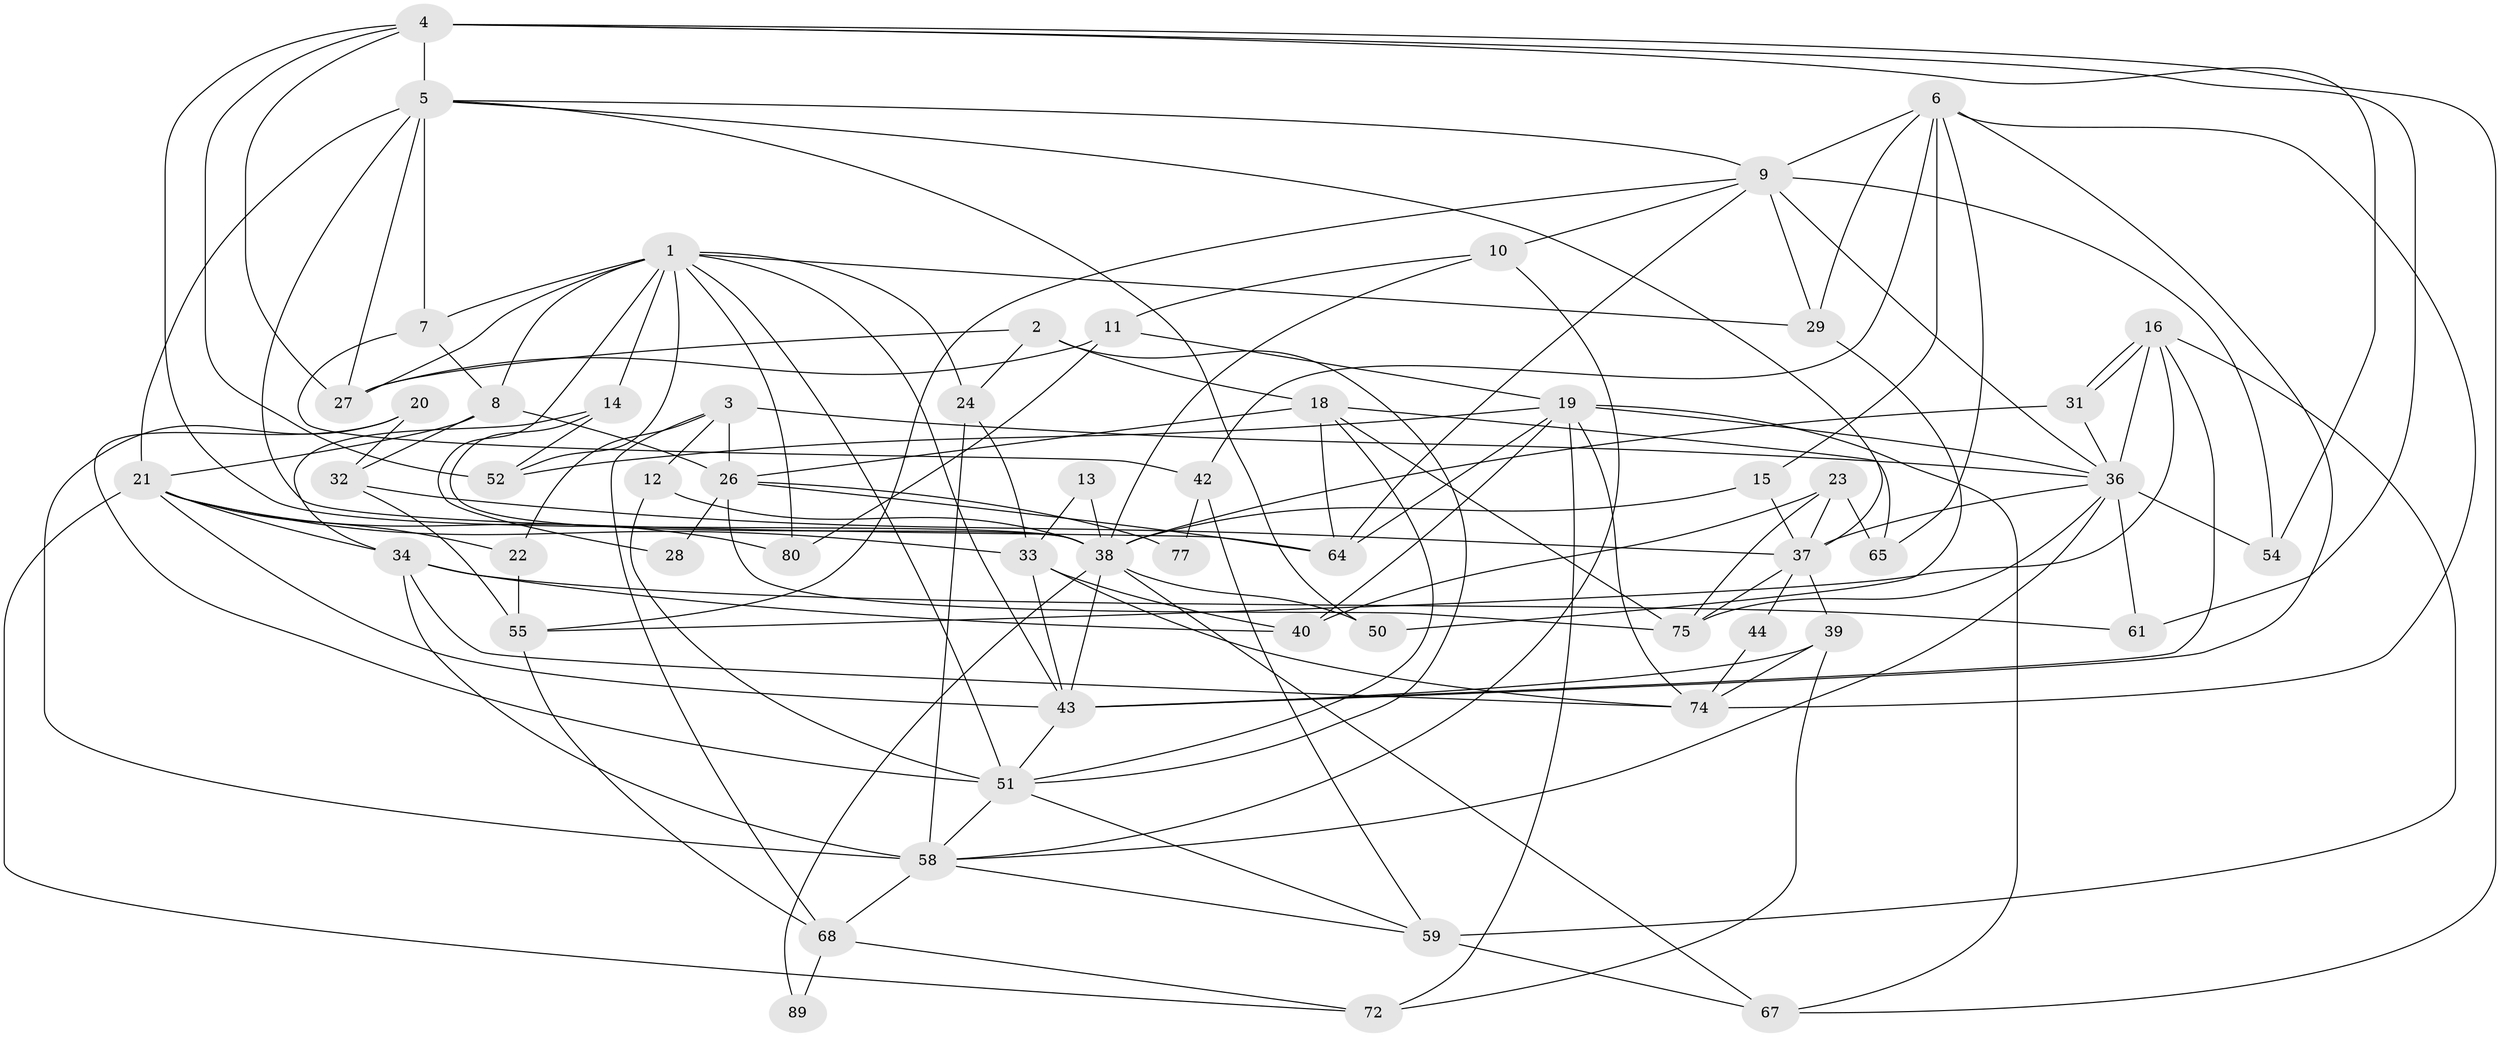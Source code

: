 // original degree distribution, {7: 0.044444444444444446, 4: 0.26666666666666666, 5: 0.14444444444444443, 2: 0.16666666666666666, 3: 0.25555555555555554, 8: 0.011111111111111112, 6: 0.1, 10: 0.011111111111111112}
// Generated by graph-tools (version 1.1) at 2025/11/02/27/25 16:11:19]
// undirected, 57 vertices, 144 edges
graph export_dot {
graph [start="1"]
  node [color=gray90,style=filled];
  1 [super="+48"];
  2;
  3 [super="+17"];
  4 [super="+46"];
  5 [super="+66"];
  6 [super="+63"];
  7;
  8 [super="+90"];
  9 [super="+30"];
  10 [super="+86"];
  11 [super="+57"];
  12;
  13;
  14;
  15;
  16 [super="+60"];
  18 [super="+41"];
  19 [super="+62"];
  20 [super="+56"];
  21 [super="+47"];
  22;
  23 [super="+25"];
  24 [super="+73"];
  26 [super="+49"];
  27;
  28;
  29 [super="+35"];
  31;
  32 [super="+45"];
  33 [super="+70"];
  34 [super="+82"];
  36 [super="+53"];
  37 [super="+81"];
  38 [super="+79"];
  39 [super="+76"];
  40;
  42 [super="+78"];
  43 [super="+84"];
  44;
  50;
  51 [super="+88"];
  52;
  54;
  55 [super="+69"];
  58 [super="+71"];
  59 [super="+85"];
  61;
  64;
  65;
  67;
  68;
  72;
  74 [super="+87"];
  75 [super="+83"];
  77;
  80;
  89;
  1 -- 29;
  1 -- 7;
  1 -- 28;
  1 -- 43;
  1 -- 80;
  1 -- 51;
  1 -- 52;
  1 -- 27;
  1 -- 14;
  1 -- 8;
  1 -- 24;
  2 -- 27;
  2 -- 51;
  2 -- 18;
  2 -- 24;
  3 -- 12;
  3 -- 22;
  3 -- 26;
  3 -- 68;
  3 -- 36;
  4 -- 67;
  4 -- 52;
  4 -- 54;
  4 -- 27;
  4 -- 61;
  4 -- 38;
  4 -- 5;
  5 -- 64;
  5 -- 50;
  5 -- 21;
  5 -- 37;
  5 -- 7;
  5 -- 9;
  5 -- 27;
  6 -- 15;
  6 -- 43;
  6 -- 65;
  6 -- 74;
  6 -- 9;
  6 -- 42;
  6 -- 29;
  7 -- 8;
  7 -- 42;
  8 -- 26;
  8 -- 21;
  8 -- 32;
  9 -- 54;
  9 -- 64;
  9 -- 55;
  9 -- 10;
  9 -- 36;
  9 -- 29;
  10 -- 58;
  10 -- 11;
  10 -- 38;
  11 -- 27;
  11 -- 19;
  11 -- 80;
  12 -- 51;
  12 -- 38;
  13 -- 33;
  13 -- 38;
  14 -- 38;
  14 -- 52;
  14 -- 34;
  15 -- 38;
  15 -- 37;
  16 -- 31;
  16 -- 31;
  16 -- 43;
  16 -- 36;
  16 -- 55;
  16 -- 59;
  18 -- 64 [weight=2];
  18 -- 65;
  18 -- 75;
  18 -- 26;
  18 -- 51;
  19 -- 74;
  19 -- 67;
  19 -- 36;
  19 -- 64;
  19 -- 52;
  19 -- 40;
  19 -- 72;
  20 -- 58;
  20 -- 51;
  20 -- 32;
  21 -- 80;
  21 -- 22;
  21 -- 34;
  21 -- 72;
  21 -- 33;
  21 -- 43;
  22 -- 55;
  23 -- 40;
  23 -- 37;
  23 -- 75;
  23 -- 65;
  24 -- 58;
  24 -- 33;
  26 -- 64;
  26 -- 77;
  26 -- 75;
  26 -- 28;
  29 -- 50;
  31 -- 36;
  31 -- 38;
  32 -- 55;
  32 -- 37;
  33 -- 74;
  33 -- 40;
  33 -- 43;
  34 -- 40;
  34 -- 74;
  34 -- 58;
  34 -- 61;
  36 -- 54;
  36 -- 61;
  36 -- 37;
  36 -- 58;
  36 -- 75;
  37 -- 44;
  37 -- 75;
  37 -- 39;
  38 -- 67;
  38 -- 43;
  38 -- 50;
  38 -- 89;
  39 -- 43;
  39 -- 74;
  39 -- 72;
  42 -- 77;
  42 -- 59;
  43 -- 51;
  44 -- 74;
  51 -- 59;
  51 -- 58;
  55 -- 68;
  58 -- 68;
  58 -- 59;
  59 -- 67;
  68 -- 72;
  68 -- 89;
}
